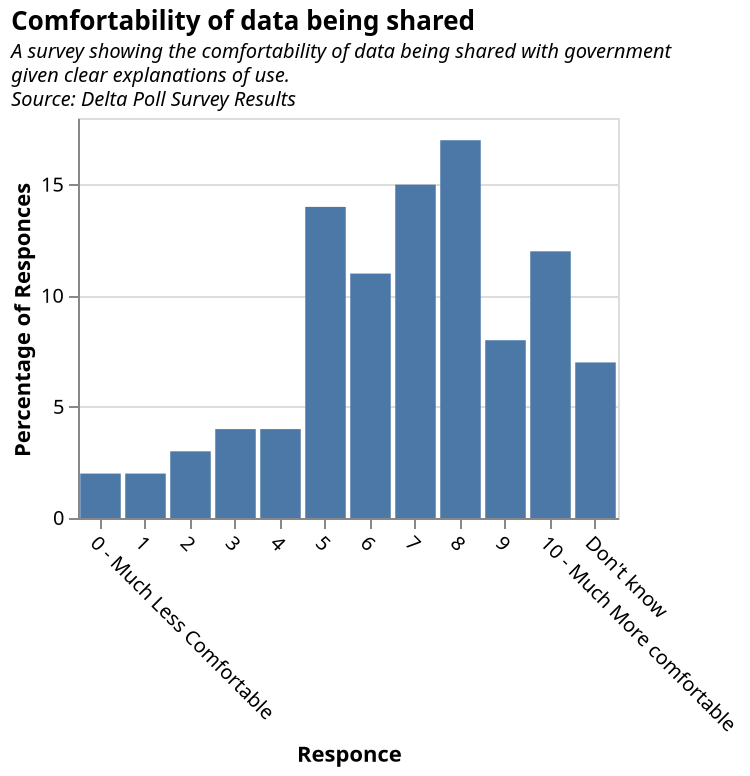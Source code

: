 {
  "$schema": "https://vega.github.io/schema/vega-lite/v5.json",
  "description": "A simple bar chart with embedded data.",
  "title": {
    "text": "Comfortability of data being shared",
    "subtitle": [
      "A survey showing the comfortability of data being shared with government",
      "given clear explanations of use.",
      "Source: Delta Poll Survey Results"
    ],
    "subtitleFontStyle": "italic",
    "subtitleFontSize": 10,
    "anchor": "start",
    "color": "black"
  },
  "width": 270,
  "height": 200,
  "data": {
    "values": [
      {
        "Responce": "0 - Much Less Comfortable",
        "Percentage of Responces": 2
      },
      {
        "Responce": "1",
        "Percentage of Responces": 2
      },
      {
        "Responce": "2",
        "Percentage of Responces": 3
      },
      {
        "Responce": "3",
        "Percentage of Responces": 4
      },
      {
        "Responce": "4",
        "Percentage of Responces": 4
      },
      {
        "Responce": "5",
        "Percentage of Responces": 14
      },
      {
        "Responce": "6",
        "Percentage of Responces": 11
      },
      {
        "Responce": "7",
        "Percentage of Responces": 15
      },
      {
        "Responce": "8",
        "Percentage of Responces": 17
      },
      {
        "Responce": "9",
        "Percentage of Responces": 8
      },
      {
        "Responce": "10 - Much More comfortable",
        "Percentage of Responces": 12
      },
      {
        "Responce": "Don't know",
        "Percentage of Responces": 7
      }
    ]
  },
  "mark": "bar",
  "encoding": {
    "x": {
      "field": "Responce",
      "type": "nominal",
      "axis": {
        "labelAngle": 45
      },
      "sort": ""
    },
    "y": {
      "field": "Percentage of Responces",
      "type": "quantitative"
    }
  }
}